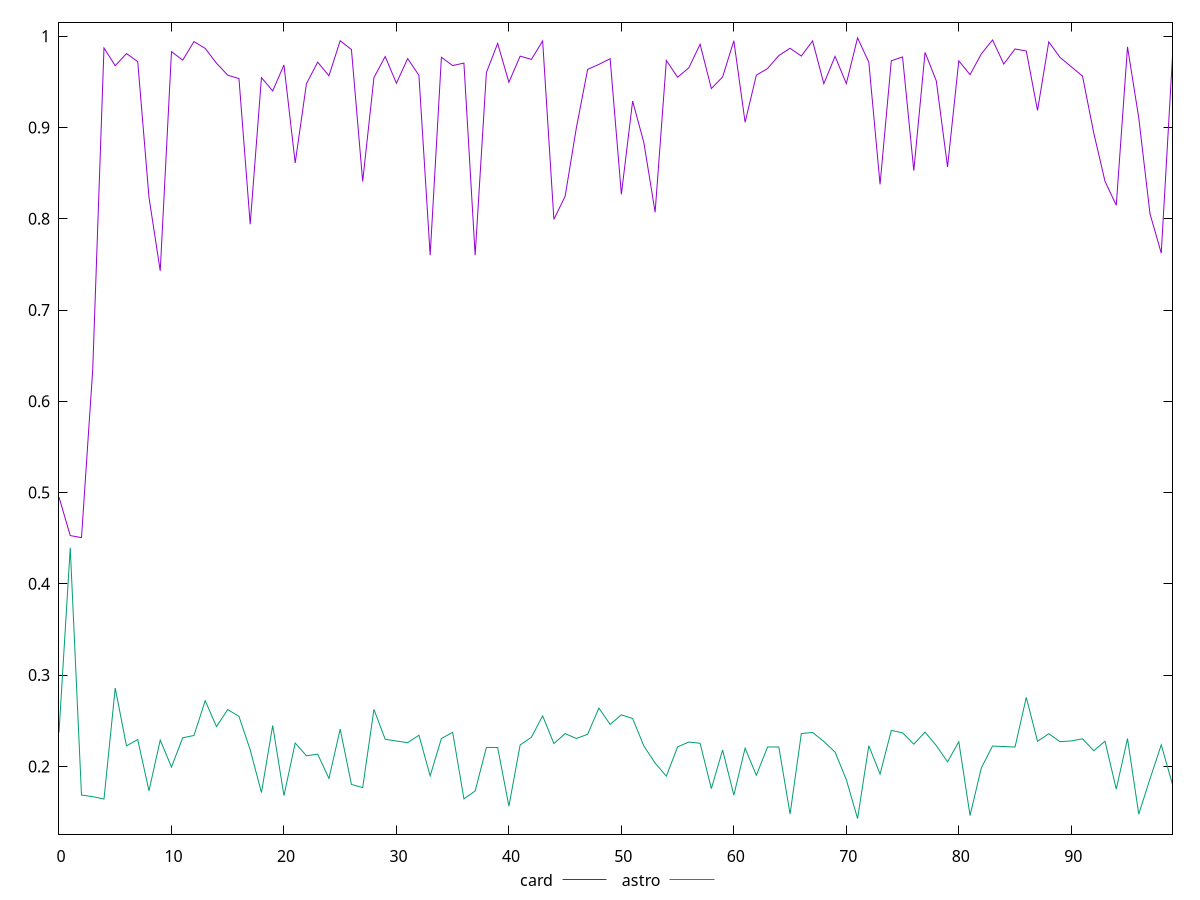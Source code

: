 reset

$card <<EOF
0 0.49503586091656315
1 0.45286078572859595
2 0.45060427217032717
3 0.6351256776808313
4 0.9871112711580453
5 0.9677042744843791
6 0.981024925100717
7 0.9721635581474883
8 0.8234553817068212
9 0.7429903220376926
10 0.9830763368617457
11 0.9738394546957437
12 0.9941258307364632
13 0.9866451943630693
14 0.9705031923089235
15 0.9572964074092343
16 0.9536162009350374
17 0.7940450997869603
18 0.9546241594822503
19 0.9400393529215354
20 0.9685166780607354
21 0.8611125815761557
22 0.9480274189786598
23 0.9716187858224624
24 0.9566081388889864
25 0.9950422261562342
26 0.9853890778015543
27 0.840834911900883
28 0.9546481049675118
29 0.9777492510100088
30 0.9485176437472239
31 0.9754946657077843
32 0.9571148370333531
33 0.7601280700969696
34 0.9768979669782761
35 0.9678678306010969
36 0.97057302506401
37 0.7600295842667835
38 0.9602017633675957
39 0.9921462402024875
40 0.9495589374904284
41 0.9781944540606838
42 0.974590040403296
43 0.9948206678698058
44 0.7992896425855754
45 0.8246678439914932
46 0.8997875305701037
47 0.9636024676480567
48 0.9691425964816679
49 0.9753309993275798
50 0.8268085521373295
51 0.9289285308170033
52 0.8834455908907242
53 0.807128754273084
54 0.9734444368316031
55 0.9550698747970475
56 0.9654335326311199
57 0.9912036804668765
58 0.9426490035270253
59 0.9553678077110164
60 0.995033356583275
61 0.9057654366613019
62 0.957310087596899
63 0.9646224226958643
64 0.9788358665475873
65 0.9868077766929269
66 0.9782832991973354
67 0.994836231784264
68 0.9480902428515635
69 0.9779472207423483
70 0.9480814358716567
71 0.9981578300592069
72 0.9715553754240734
73 0.8376746880626711
74 0.9730997972605856
75 0.9772482587203711
76 0.8527577211281135
77 0.9822715626871976
78 0.9510376745964058
79 0.8566807173256094
80 0.973026578983647
81 0.9578958674288096
82 0.9805540091721465
83 0.9958984882563016
84 0.96955744234203
85 0.9860503746045677
86 0.9838170874237285
87 0.9186631381904694
88 0.9938486211214014
89 0.9767885200043974
91 0.9563236108320312
92 0.8939129667246075
93 0.8409970668195501
94 0.8148218345422654
95 0.9883288621205898
96 0.9105350010256807
97 0.8054808122154573
98 0.7623680411563544
99 0.9779235819143782
EOF

$astro <<EOF
0 0.23721902320213892
1 0.4395716526744789
2 0.16856049118452135
3 0.16680511639296614
4 0.1642156142526803
5 0.28582742942940587
6 0.2224564735283227
7 0.22943129979134866
8 0.1732265141872844
9 0.22882006856504838
10 0.19928215291247056
11 0.23132795664879438
12 0.23385812685045732
13 0.2719560283861567
14 0.24362586627749244
15 0.2622081300710701
16 0.25478735480748305
17 0.21810408499727374
18 0.17133754331194778
19 0.2448032966729616
20 0.16795373091021062
21 0.225564085258029
22 0.21162328920165216
23 0.21338637374329786
24 0.18678089510534665
25 0.24087153674983397
26 0.18022681760140716
27 0.17675160931561062
28 0.26244022663744543
29 0.2297506945667525
30 0.2277711303319904
31 0.22597225790825387
32 0.2341549925287658
33 0.18961709806483953
34 0.23052706820938804
35 0.23732191121016433
36 0.16445553132135335
37 0.1730427148241647
38 0.22075938621699148
39 0.22071017789374217
40 0.1564550271748976
41 0.22345833016986938
42 0.23187740246362853
43 0.25535912385255827
44 0.22502045834667145
45 0.2358568040543064
46 0.23057760528746518
47 0.2351534632172474
48 0.2638587077740779
49 0.24603148545305853
50 0.2564758020844475
51 0.25245412419988517
52 0.2223263700271158
53 0.20362230438266743
54 0.18926931930740407
55 0.22141454766639143
56 0.2266673279259837
57 0.22529262595149976
58 0.17562346321618486
59 0.2179643026635296
60 0.16852838731225914
61 0.21989891958534216
62 0.19024458848920126
63 0.22129646070670678
64 0.22117498725687715
65 0.14785398329303784
66 0.23595130702942504
67 0.23713996598145753
68 0.22729793481227686
69 0.21568511277922647
70 0.18546680665828696
71 0.1428741794639408
72 0.22264038690080587
73 0.19156554449881286
74 0.23940900453471034
75 0.23678215032192038
76 0.22431273796675472
77 0.23758639373537793
78 0.22273138692173017
79 0.20496791518853974
80 0.2270150954247029
81 0.14614780467895125
82 0.1982637328870382
83 0.22225925940887395
84 0.22175510547461036
85 0.22122340202175908
86 0.27558644251518705
87 0.22749380024670152
88 0.23578192445443136
89 0.22705645363738786
90 0.2278724869015086
91 0.23019081993436985
92 0.21714942362504433
93 0.2275569941014075
94 0.17504292853074752
95 0.23050443808735913
96 0.14769409691034727
97 0.18630447632955532
98 0.22359167871947752
99 0.18017207132035223
EOF

set key outside below
set xrange [0:99]
set yrange [0.12576850645203547:1.0152635030711121]
set trange [0.12576850645203547:1.0152635030711121]
set terminal svg size 640, 520 enhanced background rgb 'white'
set output "report/report_00029_2021-02-24T13-36-40.390Z/meta/pScore/comparison/line/2_vs_3.svg"

plot $card title "card" with line, \
     $astro title "astro" with line

reset
